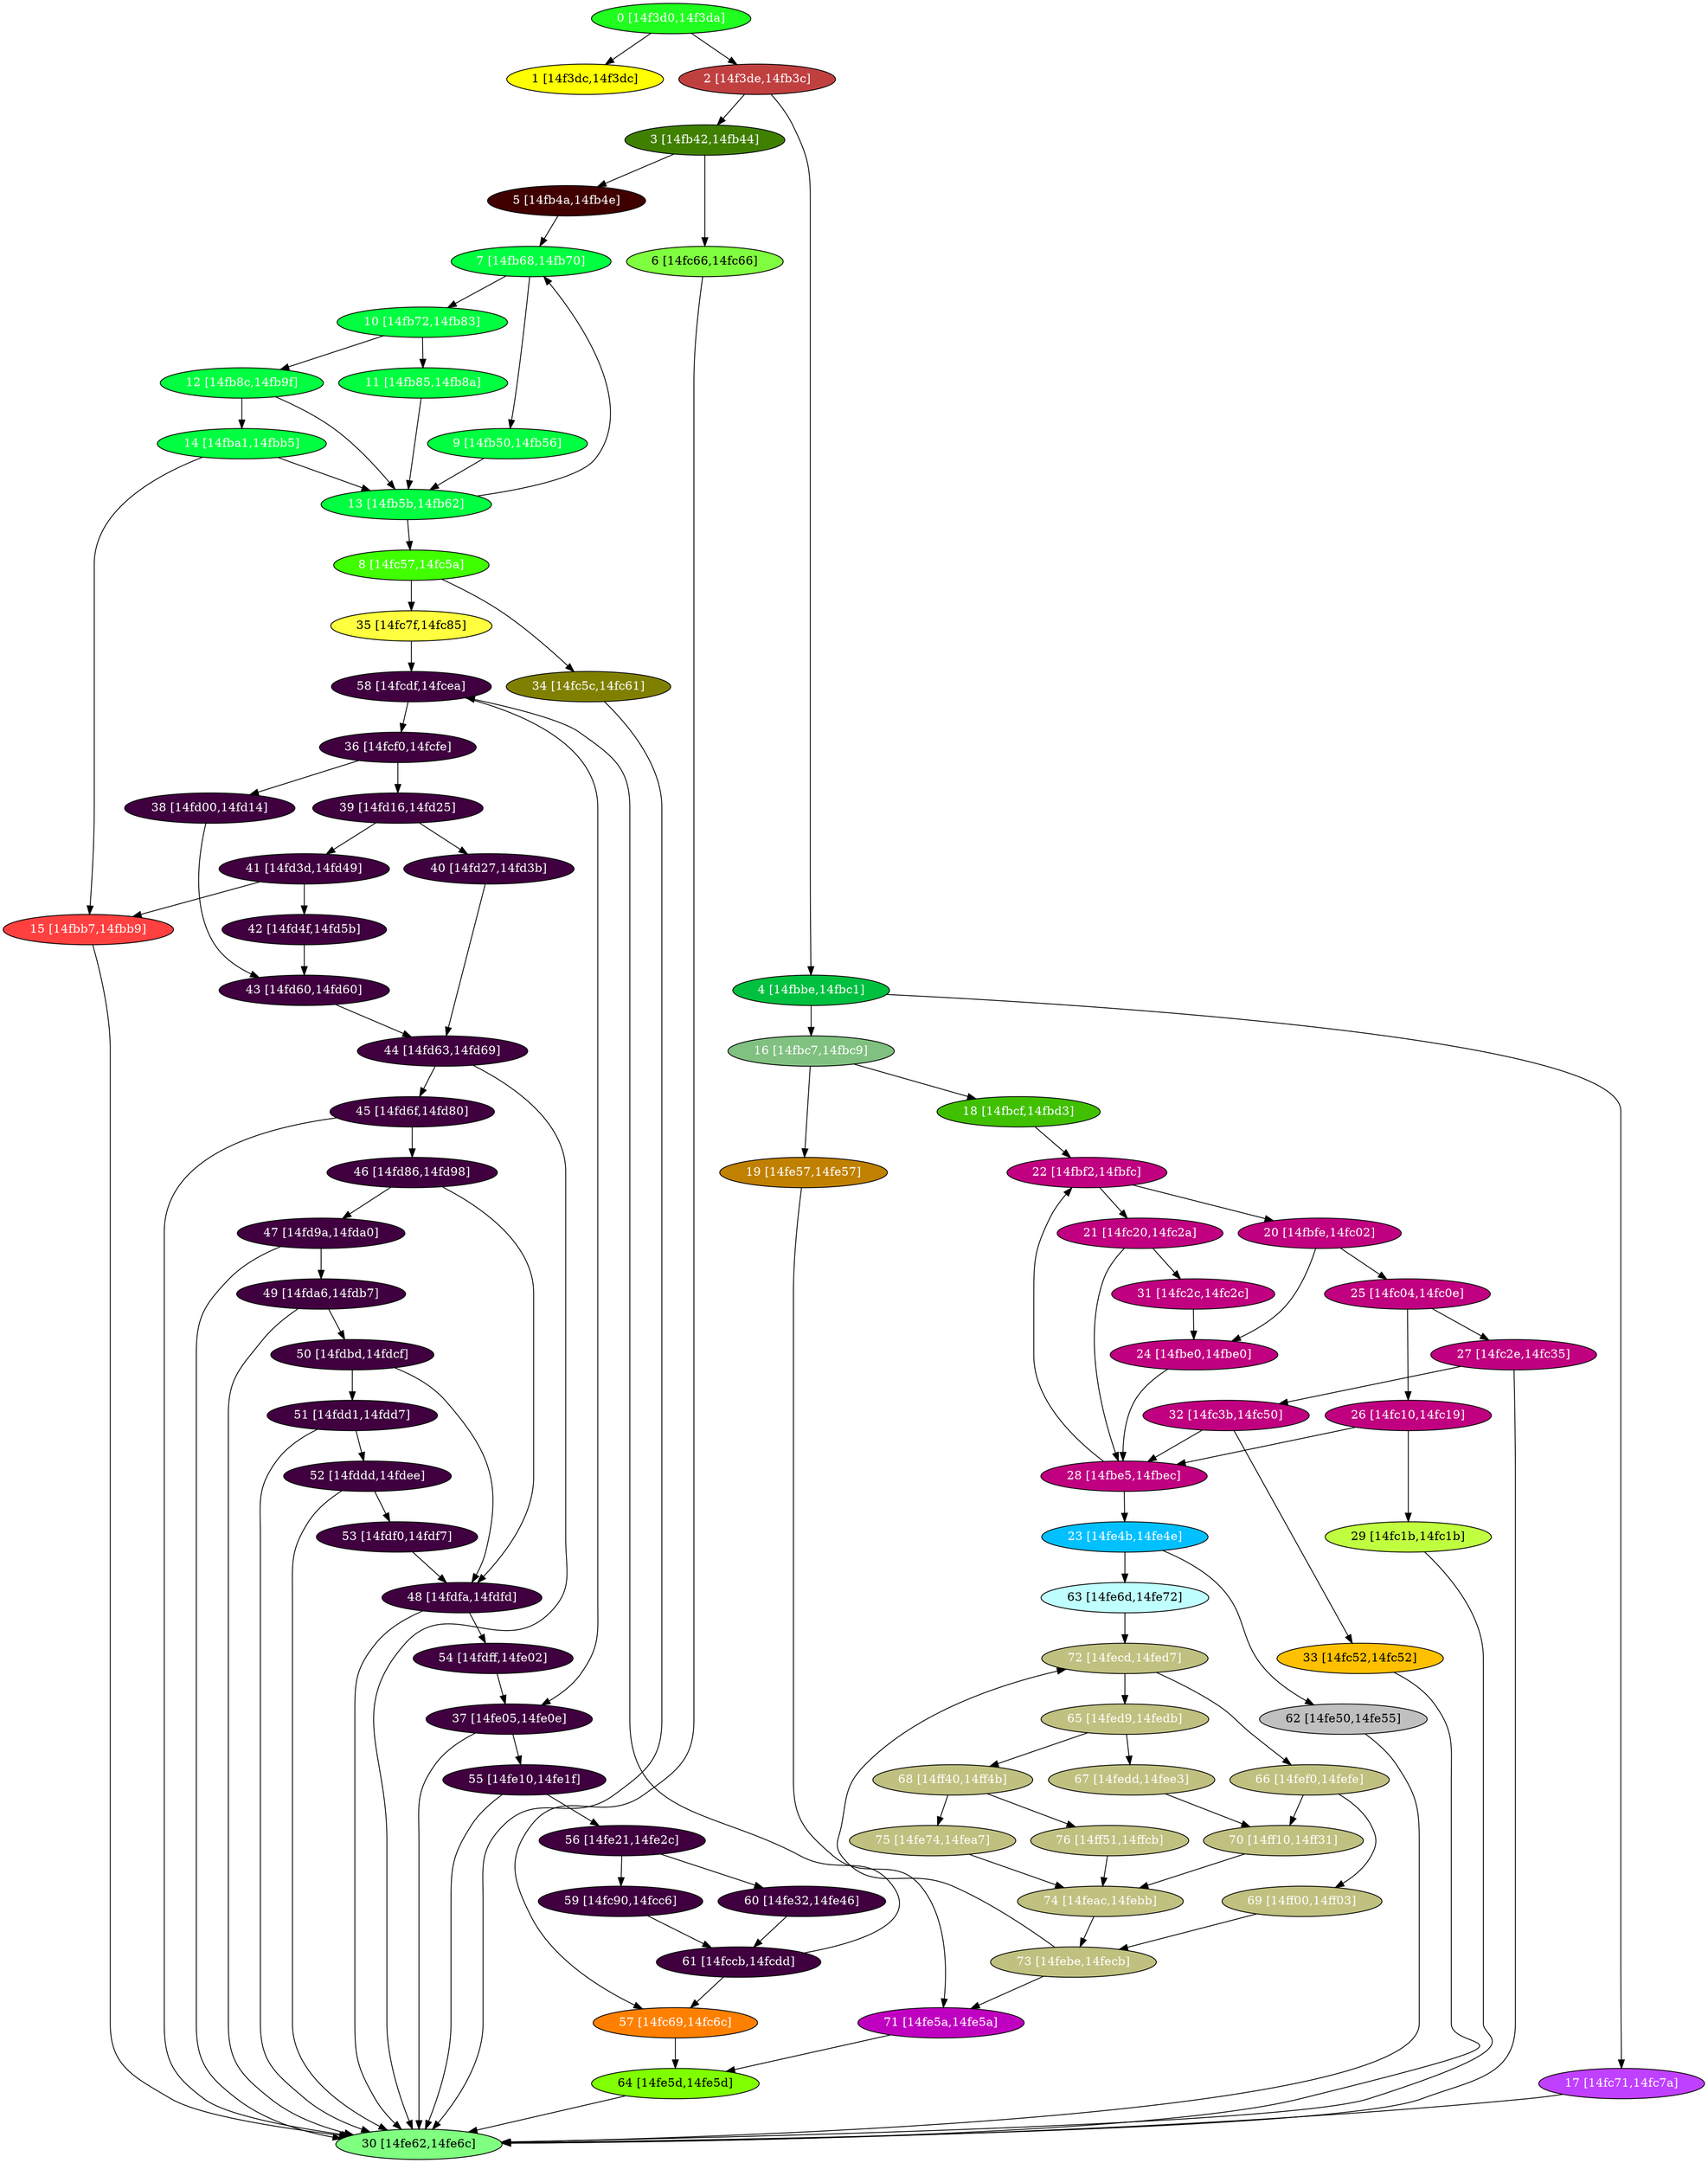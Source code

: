 diGraph libnss3{
	libnss3_0  [style=filled fillcolor="#20FF20" fontcolor="#ffffff" shape=oval label="0 [14f3d0,14f3da]"]
	libnss3_1  [style=filled fillcolor="#FFFF00" fontcolor="#000000" shape=oval label="1 [14f3dc,14f3dc]"]
	libnss3_2  [style=filled fillcolor="#C04040" fontcolor="#ffffff" shape=oval label="2 [14f3de,14fb3c]"]
	libnss3_3  [style=filled fillcolor="#408000" fontcolor="#ffffff" shape=oval label="3 [14fb42,14fb44]"]
	libnss3_4  [style=filled fillcolor="#00C040" fontcolor="#ffffff" shape=oval label="4 [14fbbe,14fbc1]"]
	libnss3_5  [style=filled fillcolor="#400000" fontcolor="#ffffff" shape=oval label="5 [14fb4a,14fb4e]"]
	libnss3_6  [style=filled fillcolor="#80FF40" fontcolor="#000000" shape=oval label="6 [14fc66,14fc66]"]
	libnss3_7  [style=filled fillcolor="#00FF40" fontcolor="#ffffff" shape=oval label="7 [14fb68,14fb70]"]
	libnss3_8  [style=filled fillcolor="#40FF00" fontcolor="#ffffff" shape=oval label="8 [14fc57,14fc5a]"]
	libnss3_9  [style=filled fillcolor="#00FF40" fontcolor="#ffffff" shape=oval label="9 [14fb50,14fb56]"]
	libnss3_a  [style=filled fillcolor="#00FF40" fontcolor="#ffffff" shape=oval label="10 [14fb72,14fb83]"]
	libnss3_b  [style=filled fillcolor="#00FF40" fontcolor="#ffffff" shape=oval label="11 [14fb85,14fb8a]"]
	libnss3_c  [style=filled fillcolor="#00FF40" fontcolor="#ffffff" shape=oval label="12 [14fb8c,14fb9f]"]
	libnss3_d  [style=filled fillcolor="#00FF40" fontcolor="#ffffff" shape=oval label="13 [14fb5b,14fb62]"]
	libnss3_e  [style=filled fillcolor="#00FF40" fontcolor="#ffffff" shape=oval label="14 [14fba1,14fbb5]"]
	libnss3_f  [style=filled fillcolor="#FF4040" fontcolor="#ffffff" shape=oval label="15 [14fbb7,14fbb9]"]
	libnss3_10  [style=filled fillcolor="#80C080" fontcolor="#ffffff" shape=oval label="16 [14fbc7,14fbc9]"]
	libnss3_11  [style=filled fillcolor="#C040FF" fontcolor="#ffffff" shape=oval label="17 [14fc71,14fc7a]"]
	libnss3_12  [style=filled fillcolor="#40C000" fontcolor="#ffffff" shape=oval label="18 [14fbcf,14fbd3]"]
	libnss3_13  [style=filled fillcolor="#C08000" fontcolor="#ffffff" shape=oval label="19 [14fe57,14fe57]"]
	libnss3_14  [style=filled fillcolor="#C00080" fontcolor="#ffffff" shape=oval label="20 [14fbfe,14fc02]"]
	libnss3_15  [style=filled fillcolor="#C00080" fontcolor="#ffffff" shape=oval label="21 [14fc20,14fc2a]"]
	libnss3_16  [style=filled fillcolor="#C00080" fontcolor="#ffffff" shape=oval label="22 [14fbf2,14fbfc]"]
	libnss3_17  [style=filled fillcolor="#00C0FF" fontcolor="#ffffff" shape=oval label="23 [14fe4b,14fe4e]"]
	libnss3_18  [style=filled fillcolor="#C00080" fontcolor="#ffffff" shape=oval label="24 [14fbe0,14fbe0]"]
	libnss3_19  [style=filled fillcolor="#C00080" fontcolor="#ffffff" shape=oval label="25 [14fc04,14fc0e]"]
	libnss3_1a  [style=filled fillcolor="#C00080" fontcolor="#ffffff" shape=oval label="26 [14fc10,14fc19]"]
	libnss3_1b  [style=filled fillcolor="#C00080" fontcolor="#ffffff" shape=oval label="27 [14fc2e,14fc35]"]
	libnss3_1c  [style=filled fillcolor="#C00080" fontcolor="#ffffff" shape=oval label="28 [14fbe5,14fbec]"]
	libnss3_1d  [style=filled fillcolor="#C0FF40" fontcolor="#000000" shape=oval label="29 [14fc1b,14fc1b]"]
	libnss3_1e  [style=filled fillcolor="#80FF80" fontcolor="#000000" shape=oval label="30 [14fe62,14fe6c]"]
	libnss3_1f  [style=filled fillcolor="#C00080" fontcolor="#ffffff" shape=oval label="31 [14fc2c,14fc2c]"]
	libnss3_20  [style=filled fillcolor="#C00080" fontcolor="#ffffff" shape=oval label="32 [14fc3b,14fc50]"]
	libnss3_21  [style=filled fillcolor="#FFC000" fontcolor="#000000" shape=oval label="33 [14fc52,14fc52]"]
	libnss3_22  [style=filled fillcolor="#808000" fontcolor="#ffffff" shape=oval label="34 [14fc5c,14fc61]"]
	libnss3_23  [style=filled fillcolor="#FFFF40" fontcolor="#000000" shape=oval label="35 [14fc7f,14fc85]"]
	libnss3_24  [style=filled fillcolor="#400040" fontcolor="#ffffff" shape=oval label="36 [14fcf0,14fcfe]"]
	libnss3_25  [style=filled fillcolor="#400040" fontcolor="#ffffff" shape=oval label="37 [14fe05,14fe0e]"]
	libnss3_26  [style=filled fillcolor="#400040" fontcolor="#ffffff" shape=oval label="38 [14fd00,14fd14]"]
	libnss3_27  [style=filled fillcolor="#400040" fontcolor="#ffffff" shape=oval label="39 [14fd16,14fd25]"]
	libnss3_28  [style=filled fillcolor="#400040" fontcolor="#ffffff" shape=oval label="40 [14fd27,14fd3b]"]
	libnss3_29  [style=filled fillcolor="#400040" fontcolor="#ffffff" shape=oval label="41 [14fd3d,14fd49]"]
	libnss3_2a  [style=filled fillcolor="#400040" fontcolor="#ffffff" shape=oval label="42 [14fd4f,14fd5b]"]
	libnss3_2b  [style=filled fillcolor="#400040" fontcolor="#ffffff" shape=oval label="43 [14fd60,14fd60]"]
	libnss3_2c  [style=filled fillcolor="#400040" fontcolor="#ffffff" shape=oval label="44 [14fd63,14fd69]"]
	libnss3_2d  [style=filled fillcolor="#400040" fontcolor="#ffffff" shape=oval label="45 [14fd6f,14fd80]"]
	libnss3_2e  [style=filled fillcolor="#400040" fontcolor="#ffffff" shape=oval label="46 [14fd86,14fd98]"]
	libnss3_2f  [style=filled fillcolor="#400040" fontcolor="#ffffff" shape=oval label="47 [14fd9a,14fda0]"]
	libnss3_30  [style=filled fillcolor="#400040" fontcolor="#ffffff" shape=oval label="48 [14fdfa,14fdfd]"]
	libnss3_31  [style=filled fillcolor="#400040" fontcolor="#ffffff" shape=oval label="49 [14fda6,14fdb7]"]
	libnss3_32  [style=filled fillcolor="#400040" fontcolor="#ffffff" shape=oval label="50 [14fdbd,14fdcf]"]
	libnss3_33  [style=filled fillcolor="#400040" fontcolor="#ffffff" shape=oval label="51 [14fdd1,14fdd7]"]
	libnss3_34  [style=filled fillcolor="#400040" fontcolor="#ffffff" shape=oval label="52 [14fddd,14fdee]"]
	libnss3_35  [style=filled fillcolor="#400040" fontcolor="#ffffff" shape=oval label="53 [14fdf0,14fdf7]"]
	libnss3_36  [style=filled fillcolor="#400040" fontcolor="#ffffff" shape=oval label="54 [14fdff,14fe02]"]
	libnss3_37  [style=filled fillcolor="#400040" fontcolor="#ffffff" shape=oval label="55 [14fe10,14fe1f]"]
	libnss3_38  [style=filled fillcolor="#400040" fontcolor="#ffffff" shape=oval label="56 [14fe21,14fe2c]"]
	libnss3_39  [style=filled fillcolor="#FF8000" fontcolor="#ffffff" shape=oval label="57 [14fc69,14fc6c]"]
	libnss3_3a  [style=filled fillcolor="#400040" fontcolor="#ffffff" shape=oval label="58 [14fcdf,14fcea]"]
	libnss3_3b  [style=filled fillcolor="#400040" fontcolor="#ffffff" shape=oval label="59 [14fc90,14fcc6]"]
	libnss3_3c  [style=filled fillcolor="#400040" fontcolor="#ffffff" shape=oval label="60 [14fe32,14fe46]"]
	libnss3_3d  [style=filled fillcolor="#400040" fontcolor="#ffffff" shape=oval label="61 [14fccb,14fcdd]"]
	libnss3_3e  [style=filled fillcolor="#C0C0C0" fontcolor="#000000" shape=oval label="62 [14fe50,14fe55]"]
	libnss3_3f  [style=filled fillcolor="#C0FFFF" fontcolor="#000000" shape=oval label="63 [14fe6d,14fe72]"]
	libnss3_40  [style=filled fillcolor="#80FF00" fontcolor="#000000" shape=oval label="64 [14fe5d,14fe5d]"]
	libnss3_41  [style=filled fillcolor="#C0C080" fontcolor="#ffffff" shape=oval label="65 [14fed9,14fedb]"]
	libnss3_42  [style=filled fillcolor="#C0C080" fontcolor="#ffffff" shape=oval label="66 [14fef0,14fefe]"]
	libnss3_43  [style=filled fillcolor="#C0C080" fontcolor="#ffffff" shape=oval label="67 [14fedd,14fee3]"]
	libnss3_44  [style=filled fillcolor="#C0C080" fontcolor="#ffffff" shape=oval label="68 [14ff40,14ff4b]"]
	libnss3_45  [style=filled fillcolor="#C0C080" fontcolor="#ffffff" shape=oval label="69 [14ff00,14ff03]"]
	libnss3_46  [style=filled fillcolor="#C0C080" fontcolor="#ffffff" shape=oval label="70 [14ff10,14ff31]"]
	libnss3_47  [style=filled fillcolor="#C000C0" fontcolor="#ffffff" shape=oval label="71 [14fe5a,14fe5a]"]
	libnss3_48  [style=filled fillcolor="#C0C080" fontcolor="#ffffff" shape=oval label="72 [14fecd,14fed7]"]
	libnss3_49  [style=filled fillcolor="#C0C080" fontcolor="#ffffff" shape=oval label="73 [14febe,14fecb]"]
	libnss3_4a  [style=filled fillcolor="#C0C080" fontcolor="#ffffff" shape=oval label="74 [14feac,14febb]"]
	libnss3_4b  [style=filled fillcolor="#C0C080" fontcolor="#ffffff" shape=oval label="75 [14fe74,14fea7]"]
	libnss3_4c  [style=filled fillcolor="#C0C080" fontcolor="#ffffff" shape=oval label="76 [14ff51,14ffcb]"]

	libnss3_0 -> libnss3_1
	libnss3_0 -> libnss3_2
	libnss3_2 -> libnss3_3
	libnss3_2 -> libnss3_4
	libnss3_3 -> libnss3_5
	libnss3_3 -> libnss3_6
	libnss3_4 -> libnss3_10
	libnss3_4 -> libnss3_11
	libnss3_5 -> libnss3_7
	libnss3_6 -> libnss3_39
	libnss3_7 -> libnss3_9
	libnss3_7 -> libnss3_a
	libnss3_8 -> libnss3_22
	libnss3_8 -> libnss3_23
	libnss3_9 -> libnss3_d
	libnss3_a -> libnss3_b
	libnss3_a -> libnss3_c
	libnss3_b -> libnss3_d
	libnss3_c -> libnss3_d
	libnss3_c -> libnss3_e
	libnss3_d -> libnss3_7
	libnss3_d -> libnss3_8
	libnss3_e -> libnss3_d
	libnss3_e -> libnss3_f
	libnss3_f -> libnss3_1e
	libnss3_10 -> libnss3_12
	libnss3_10 -> libnss3_13
	libnss3_11 -> libnss3_1e
	libnss3_12 -> libnss3_16
	libnss3_13 -> libnss3_47
	libnss3_14 -> libnss3_18
	libnss3_14 -> libnss3_19
	libnss3_15 -> libnss3_1c
	libnss3_15 -> libnss3_1f
	libnss3_16 -> libnss3_14
	libnss3_16 -> libnss3_15
	libnss3_17 -> libnss3_3e
	libnss3_17 -> libnss3_3f
	libnss3_18 -> libnss3_1c
	libnss3_19 -> libnss3_1a
	libnss3_19 -> libnss3_1b
	libnss3_1a -> libnss3_1c
	libnss3_1a -> libnss3_1d
	libnss3_1b -> libnss3_1e
	libnss3_1b -> libnss3_20
	libnss3_1c -> libnss3_16
	libnss3_1c -> libnss3_17
	libnss3_1d -> libnss3_1e
	libnss3_1f -> libnss3_18
	libnss3_20 -> libnss3_1c
	libnss3_20 -> libnss3_21
	libnss3_21 -> libnss3_1e
	libnss3_22 -> libnss3_1e
	libnss3_23 -> libnss3_3a
	libnss3_24 -> libnss3_26
	libnss3_24 -> libnss3_27
	libnss3_25 -> libnss3_1e
	libnss3_25 -> libnss3_37
	libnss3_26 -> libnss3_2b
	libnss3_27 -> libnss3_28
	libnss3_27 -> libnss3_29
	libnss3_28 -> libnss3_2c
	libnss3_29 -> libnss3_f
	libnss3_29 -> libnss3_2a
	libnss3_2a -> libnss3_2b
	libnss3_2b -> libnss3_2c
	libnss3_2c -> libnss3_1e
	libnss3_2c -> libnss3_2d
	libnss3_2d -> libnss3_1e
	libnss3_2d -> libnss3_2e
	libnss3_2e -> libnss3_2f
	libnss3_2e -> libnss3_30
	libnss3_2f -> libnss3_1e
	libnss3_2f -> libnss3_31
	libnss3_30 -> libnss3_1e
	libnss3_30 -> libnss3_36
	libnss3_31 -> libnss3_1e
	libnss3_31 -> libnss3_32
	libnss3_32 -> libnss3_30
	libnss3_32 -> libnss3_33
	libnss3_33 -> libnss3_1e
	libnss3_33 -> libnss3_34
	libnss3_34 -> libnss3_1e
	libnss3_34 -> libnss3_35
	libnss3_35 -> libnss3_30
	libnss3_36 -> libnss3_25
	libnss3_37 -> libnss3_1e
	libnss3_37 -> libnss3_38
	libnss3_38 -> libnss3_3b
	libnss3_38 -> libnss3_3c
	libnss3_39 -> libnss3_40
	libnss3_3a -> libnss3_24
	libnss3_3a -> libnss3_25
	libnss3_3b -> libnss3_3d
	libnss3_3c -> libnss3_3d
	libnss3_3d -> libnss3_39
	libnss3_3d -> libnss3_3a
	libnss3_3e -> libnss3_1e
	libnss3_3f -> libnss3_48
	libnss3_40 -> libnss3_1e
	libnss3_41 -> libnss3_43
	libnss3_41 -> libnss3_44
	libnss3_42 -> libnss3_45
	libnss3_42 -> libnss3_46
	libnss3_43 -> libnss3_46
	libnss3_44 -> libnss3_4b
	libnss3_44 -> libnss3_4c
	libnss3_45 -> libnss3_49
	libnss3_46 -> libnss3_4a
	libnss3_47 -> libnss3_40
	libnss3_48 -> libnss3_41
	libnss3_48 -> libnss3_42
	libnss3_49 -> libnss3_47
	libnss3_49 -> libnss3_48
	libnss3_4a -> libnss3_49
	libnss3_4b -> libnss3_4a
	libnss3_4c -> libnss3_4a
}